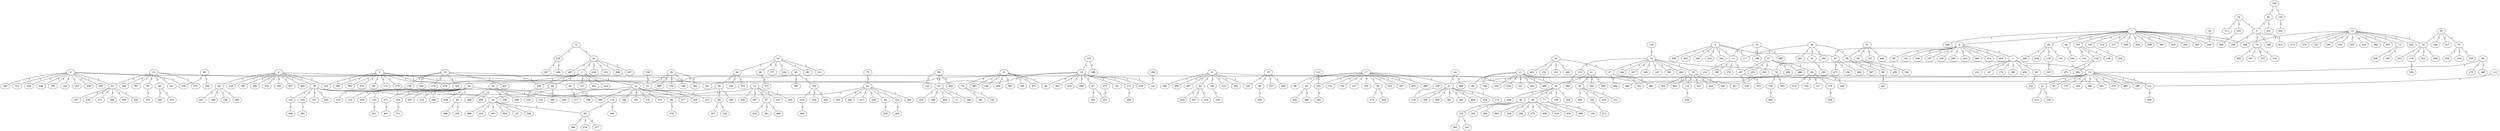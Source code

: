 graph {
	0 [label=0]
	63 [label=63]
	103 [label=103]
	121 [label=121]
	134 [label=134]
	144 [label=144]
	193 [label=193]
	208 [label=208]
	220 [label=220]
	240 [label=240]
	313 [label=313]
	435 [label=435]
	446 [label=446]
	1 [label=1]
	10 [label=10]
	76 [label=76]
	95 [label=95]
	142 [label=142]
	147 [label=147]
	178 [label=178]
	180 [label=180]
	436 [label=436]
	2 [label=2]
	22 [label=22]
	64 [label=64]
	137 [label=137]
	228 [label=228]
	364 [label=364]
	414 [label=414]
	476 [label=476]
	3 [label=3]
	53 [label=53]
	65 [label=65]
	69 [label=69]
	172 [label=172]
	225 [label=225]
	275 [label=275]
	283 [label=283]
	323 [label=323]
	410 [label=410]
	4 [label=4]
	21 [label=21]
	47 [label=47]
	117 [label=117]
	184 [label=184]
	213 [label=213]
	342 [label=342]
	359 [label=359]
	452 [label=452]
	5 [label=5]
	74 [label=74]
	186 [label=186]
	244 [label=244]
	413 [label=413]
	6 [label=6]
	18 [label=18]
	50 [label=50]
	84 [label=84]
	128 [label=128]
	185 [label=185]
	206 [label=206]
	316 [label=316]
	326 [label=326]
	407 [label=407]
	449 [label=449]
	7 [label=7]
	9 [label=9]
	39 [label=39]
	94 [label=94]
	101 [label=101]
	145 [label=145]
	214 [label=214]
	217 [label=217]
	250 [label=250]
	268 [label=268]
	304 [label=304]
	339 [label=339]
	385 [label=385]
	425 [label=425]
	434 [label=434]
	459 [label=459]
	461 [label=461]
	498 [label=498]
	8 [label=8]
	82 [label=82]
	140 [label=140]
	169 [label=169]
	223 [label=223]
	262 [label=262]
	280 [label=280]
	358 [label=358]
	395 [label=395]
	487 [label=487]
	99 [label=99]
	155 [label=155]
	196 [label=196]
	197 [label=197]
	236 [label=236]
	265 [label=265]
	422 [label=422]
	460 [label=460]
	474 [label=474]
	494 [label=494]
	27 [label=27]
	51 [label=51]
	97 [label=97]
	170 [label=170]
	259 [label=259]
	286 [label=286]
	291 [label=291]
	351 [label=351]
	374 [label=374]
	380 [label=380]
	390 [label=390]
	11 [label=11]
	87 [label=87]
	257 [label=257]
	302 [label=302]
	356 [label=356]
	387 [label=387]
	445 [label=445]
	12 [label=12]
	26 [label=26]
	89 [label=89]
	159 [label=159]
	202 [label=202]
	239 [label=239]
	251 [label=251]
	453 [label=453]
	468 [label=468]
	13 [label=13]
	52 [label=52]
	73 [label=73]
	245 [label=245]
	273 [label=273]
	278 [label=278]
	321 [label=321]
	340 [label=340]
	350 [label=350]
	355 [label=355]
	423 [label=423]
	442 [label=442]
	451 [label=451]
	14 [label=14]
	67 [label=67]
	86 [label=86]
	115 [label=115]
	131 [label=131]
	161 [label=161]
	241 [label=241]
	329 [label=329]
	403 [label=403]
	415 [label=415]
	440 [label=440]
	15 [label=15]
	19 [label=19]
	37 [label=37]
	113 [label=113]
	146 [label=146]
	187 [label=187]
	243 [label=243]
	247 [label=247]
	381 [label=381]
	463 [label=463]
	16 [label=16]
	62 [label=62]
	162 [label=162]
	221 [label=221]
	274 [label=274]
	292 [label=292]
	397 [label=397]
	17 [label=17]
	45 [label=45]
	88 [label=88]
	93 [label=93]
	143 [label=143]
	151 [label=151]
	192 [label=192]
	227 [label=227]
	276 [label=276]
	314 [label=314]
	367 [label=367]
	455 [label=455]
	489 [label=489]
	23 [label=23]
	66 [label=66]
	123 [label=123]
	150 [label=150]
	337 [label=337]
	432 [label=432]
	112 [label=112]
	301 [label=301]
	345 [label=345]
	354 [label=354]
	433 [label=433]
	444 [label=444]
	20 [label=20]
	246 [label=246]
	332 [label=332]
	348 [label=348]
	457 [label=457]
	497 [label=497]
	107 [label=107]
	132 [label=132]
	190 [label=190]
	370 [label=370]
	108 [label=108]
	191 [label=191]
	219 [label=219]
	270 [label=270]
	315 [label=315]
	377 [label=377]
	389 [label=389]
	430 [label=430]
	68 [label=68]
	157 [label=157]
	200 [label=200]
	288 [label=288]
	416 [label=416]
	447 [label=447]
	454 [label=454]
	24 [label=24]
	266 [label=266]
	269 [label=269]
	298 [label=298]
	405 [label=405]
	25 [label=25]
	70 [label=70]
	194 [label=194]
	317 [label=317]
	30 [label=30]
	36 [label=36]
	77 [label=77]
	109 [label=109]
	318 [label=318]
	408 [label=408]
	226 [label=226]
	412 [label=412]
	28 [label=28]
	139 [label=139]
	248 [label=248]
	392 [label=392]
	399 [label=399]
	29 [label=29]
	85 [label=85]
	110 [label=110]
	135 [label=135]
	171 [label=171]
	205 [label=205]
	307 [label=307]
	310 [label=310]
	328 [label=328]
	384 [label=384]
	429 [label=429]
	102 [label=102]
	252 [label=252]
	284 [label=284]
	31 [label=31]
	78 [label=78]
	148 [label=148]
	164 [label=164]
	365 [label=365]
	404 [label=404]
	465 [label=465]
	471 [label=471]
	32 [label=32]
	33 [label=33]
	129 [label=129]
	168 [label=168]
	183 [label=183]
	373 [label=373]
	401 [label=401]
	34 [label=34]
	174 [label=174]
	312 [label=312]
	400 [label=400]
	462 [label=462]
	35 [label=35]
	199 [label=199]
	480 [label=480]
	264 [label=264]
	299 [label=299]
	375 [label=375]
	398 [label=398]
	418 [label=418]
	479 [label=479]
	483 [label=483]
	391 [label=391]
	481 [label=481]
	484 [label=484]
	38 [label=38]
	60 [label=60]
	189 [label=189]
	119 [label=119]
	152 [label=152]
	306 [label=306]
	478 [label=478]
	40 [label=40]
	100 [label=100]
	249 [label=249]
	41 [label=41]
	43 [label=43]
	303 [label=303]
	305 [label=305]
	42 [label=42]
	92 [label=92]
	195 [label=195]
	222 [label=222]
	263 [label=263]
	293 [label=293]
	382 [label=382]
	417 [label=417]
	124 [label=124]
	229 [label=229]
	311 [label=311]
	360 [label=360]
	44 [label=44]
	488 [label=488]
	279 [label=279]
	424 [label=424]
	46 [label=46]
	56 [label=56]
	91 [label=91]
	204 [label=204]
	491 [label=491]
	156 [label=156]
	402 [label=402]
	475 [label=475]
	48 [label=48]
	238 [label=238]
	333 [label=333]
	49 [label=49]
	173 [label=173]
	448 [label=448]
	71 [label=71]
	188 [label=188]
	203 [label=203]
	386 [label=386]
	485 [label=485]
	118 [label=118]
	175 [label=175]
	300 [label=300]
	320 [label=320]
	341 [label=341]
	343 [label=343]
	456 [label=456]
	470 [label=470]
	163 [label=163]
	179 [label=179]
	322 [label=322]
	369 [label=369]
	215 [label=215]
	54 [label=54]
	90 [label=90]
	177 [label=177]
	234 [label=234]
	281 [label=281]
	411 [label=411]
	55 [label=55]
	58 [label=58]
	237 [label=237]
	469 [label=469]
	98 [label=98]
	267 [label=267]
	57 [label=57]
	59 [label=59]
	233 [label=233]
	363 [label=363]
	458 [label=458]
	466 [label=466]
	290 [label=290]
	127 [label=127]
	176 [label=176]
	209 [label=209]
	210 [label=210]
	334 [label=334]
	242 [label=242]
	357 [label=357]
	61 [label=61]
	96 [label=96]
	167 [label=167]
	490 [label=490]
	253 [label=253]
	207 [label=207]
	230 [label=230]
	271 [label=271]
	308 [label=308]
	309 [label=309]
	426 [label=426]
	166 [label=166]
	235 [label=235]
	277 [label=277]
	396 [label=396]
	378 [label=378]
	201 [label=201]
	352 [label=352]
	366 [label=366]
	376 [label=376]
	477 [label=477]
	232 [label=232]
	258 [label=258]
	439 [label=439]
	72 [label=72]
	125 [label=125]
	160 [label=160]
	406 [label=406]
	297 [label=297]
	327 [label=327]
	379 [label=379]
	482 [label=482]
	75 [label=75]
	136 [label=136]
	282 [label=282]
	120 [label=120]
	289 [label=289]
	141 [label=141]
	181 [label=181]
	79 [label=79]
	105 [label=105]
	211 [label=211]
	80 [label=80]
	255 [label=255]
	81 [label=81]
	431 [label=431]
	216 [label=216]
	419 [label=419]
	427 [label=427]
	83 [label=83]
	153 [label=153]
	409 [label=409]
	149 [label=149]
	285 [label=285]
	437 [label=437]
	486 [label=486]
	296 [label=296]
	335 [label=335]
	324 [label=324]
	361 [label=361]
	499 [label=499]
	372 [label=372]
	295 [label=295]
	218 [label=218]
	224 [label=224]
	260 [label=260]
	344 [label=344]
	331 [label=331]
	336 [label=336]
	450 [label=450]
	347 [label=347]
	104 [label=104]
	254 [label=254]
	420 [label=420]
	116 [label=116]
	126 [label=126]
	231 [label=231]
	261 [label=261]
	383 [label=383]
	294 [label=294]
	368 [label=368]
	106 [label=106]
	133 [label=133]
	138 [label=138]
	319 [label=319]
	111 [label=111]
	338 [label=338]
	492 [label=492]
	114 [label=114]
	394 [label=394]
	388 [label=388]
	362 [label=362]
	472 [label=472]
	325 [label=325]
	496 [label=496]
	122 [label=122]
	349 [label=349]
	346 [label=346]
	272 [label=272]
	287 [label=287]
	464 [label=464]
	154 [label=154]
	130 [label=130]
	441 [label=441]
	421 [label=421]
	443 [label=443]
	256 [label=256]
	182 [label=182]
	428 [label=428]
	393 [label=393]
	158 [label=158]
	353 [label=353]
	495 [label=495]
	165 [label=165]
	467 [label=467]
	438 [label=438]
	330 [label=330]
	198 [label=198]
	371 [label=371]
	212 [label=212]
	493 [label=493]
	473 [label=473]
	0 -- 63 [label=1]
	0 -- 103 [label=1]
	0 -- 121 [label=1]
	0 -- 134 [label=1]
	0 -- 144 [label=1]
	0 -- 193 [label=1]
	0 -- 208 [label=1]
	0 -- 220 [label=1]
	0 -- 240 [label=1]
	0 -- 313 [label=1]
	0 -- 435 [label=1]
	0 -- 446 [label=1]
	1 -- 10 [label=1]
	1 -- 76 [label=1]
	1 -- 95 [label=1]
	1 -- 142 [label=1]
	1 -- 147 [label=1]
	1 -- 178 [label=1]
	1 -- 180 [label=1]
	1 -- 436 [label=1]
	2 -- 22 [label=1]
	2 -- 64 [label=1]
	2 -- 137 [label=1]
	2 -- 228 [label=1]
	2 -- 364 [label=1]
	2 -- 414 [label=1]
	2 -- 476 [label=1]
	3 -- 53 [label=1]
	3 -- 65 [label=1]
	3 -- 69 [label=1]
	3 -- 172 [label=1]
	3 -- 225 [label=1]
	3 -- 275 [label=1]
	3 -- 283 [label=1]
	3 -- 323 [label=1]
	3 -- 410 [label=1]
	3 -- 476 [label=1]
	4 -- 21 [label=1]
	4 -- 47 [label=1]
	4 -- 117 [label=1]
	4 -- 184 [label=1]
	4 -- 213 [label=1]
	4 -- 342 [label=1]
	4 -- 359 [label=1]
	4 -- 452 [label=1]
	5 -- 74 [label=1]
	5 -- 186 [label=1]
	5 -- 244 [label=1]
	5 -- 413 [label=1]
	6 -- 18 [label=1]
	6 -- 50 [label=1]
	6 -- 84 [label=1]
	6 -- 128 [label=1]
	6 -- 185 [label=1]
	6 -- 206 [label=1]
	6 -- 225 [label=1]
	6 -- 316 [label=1]
	6 -- 326 [label=1]
	6 -- 407 [label=1]
	6 -- 449 [label=1]
	7 -- 9 [label=1]
	7 -- 39 [label=1]
	7 -- 94 [label=1]
	7 -- 101 [label=1]
	7 -- 145 [label=1]
	7 -- 214 [label=1]
	7 -- 217 [label=1]
	7 -- 244 [label=1]
	7 -- 250 [label=1]
	7 -- 268 [label=1]
	7 -- 304 [label=1]
	7 -- 339 [label=1]
	7 -- 385 [label=1]
	7 -- 425 [label=1]
	7 -- 434 [label=1]
	7 -- 459 [label=1]
	7 -- 461 [label=1]
	7 -- 498 [label=1]
	8 -- 82 [label=1]
	8 -- 140 [label=1]
	8 -- 169 [label=1]
	8 -- 223 [label=1]
	8 -- 262 [label=1]
	8 -- 280 [label=1]
	8 -- 358 [label=1]
	8 -- 395 [label=1]
	8 -- 487 [label=1]
	9 -- 1 [label=1]
	9 -- 47 [label=1]
	9 -- 99 [label=1]
	9 -- 155 [label=1]
	9 -- 196 [label=1]
	9 -- 197 [label=1]
	9 -- 236 [label=1]
	9 -- 265 [label=1]
	9 -- 422 [label=1]
	9 -- 460 [label=1]
	9 -- 474 [label=1]
	9 -- 494 [label=1]
	10 -- 27 [label=1]
	10 -- 51 [label=1]
	10 -- 97 [label=1]
	10 -- 121 [label=1]
	10 -- 170 [label=1]
	10 -- 259 [label=1]
	10 -- 286 [label=1]
	10 -- 291 [label=1]
	10 -- 351 [label=1]
	10 -- 374 [label=1]
	10 -- 380 [label=1]
	10 -- 390 [label=1]
	10 -- 395 [label=1]
	11 -- 87 [label=1]
	11 -- 257 [label=1]
	11 -- 302 [label=1]
	11 -- 356 [label=1]
	11 -- 387 [label=1]
	11 -- 445 [label=1]
	12 -- 26 [label=1]
	12 -- 89 [label=1]
	12 -- 159 [label=1]
	12 -- 202 [label=1]
	12 -- 239 [label=1]
	12 -- 251 [label=1]
	12 -- 351 [label=1]
	12 -- 453 [label=1]
	12 -- 468 [label=1]
	13 -- 52 [label=1]
	13 -- 73 [label=1]
	13 -- 245 [label=1]
	13 -- 273 [label=1]
	13 -- 278 [label=1]
	13 -- 321 [label=1]
	13 -- 340 [label=1]
	13 -- 350 [label=1]
	13 -- 355 [label=1]
	13 -- 423 [label=1]
	13 -- 442 [label=1]
	13 -- 451 [label=1]
	13 -- 459 [label=1]
	14 -- 50 [label=1]
	14 -- 67 [label=1]
	14 -- 86 [label=1]
	14 -- 115 [label=1]
	14 -- 131 [label=1]
	14 -- 161 [label=1]
	14 -- 241 [label=1]
	14 -- 329 [label=1]
	14 -- 403 [label=1]
	14 -- 415 [label=1]
	14 -- 440 [label=1]
	15 -- 19 [label=1]
	15 -- 37 [label=1]
	15 -- 76 [label=1]
	15 -- 113 [label=1]
	15 -- 146 [label=1]
	15 -- 187 [label=1]
	15 -- 243 [label=1]
	15 -- 247 [label=1]
	15 -- 381 [label=1]
	15 -- 463 [label=1]
	16 -- 62 [label=1]
	16 -- 63 [label=1]
	16 -- 161 [label=1]
	16 -- 162 [label=1]
	16 -- 221 [label=1]
	16 -- 274 [label=1]
	16 -- 292 [label=1]
	16 -- 397 [label=1]
	17 -- 45 [label=1]
	17 -- 51 [label=1]
	17 -- 88 [label=1]
	17 -- 93 [label=1]
	17 -- 143 [label=1]
	17 -- 151 [label=1]
	17 -- 192 [label=1]
	17 -- 227 [label=1]
	17 -- 276 [label=1]
	17 -- 314 [label=1]
	17 -- 367 [label=1]
	17 -- 455 [label=1]
	17 -- 489 [label=1]
	18 -- 23 [label=1]
	18 -- 66 [label=1]
	18 -- 123 [label=1]
	18 -- 150 [label=1]
	18 -- 337 [label=1]
	18 -- 432 [label=1]
	18 -- 445 [label=1]
	19 -- 112 [label=1]
	19 -- 301 [label=1]
	19 -- 345 [label=1]
	19 -- 354 [label=1]
	19 -- 433 [label=1]
	19 -- 444 [label=1]
	20 -- 2 [label=1]
	20 -- 246 [label=1]
	20 -- 332 [label=1]
	20 -- 348 [label=1]
	20 -- 457 [label=1]
	20 -- 497 [label=1]
	21 -- 107 [label=1]
	21 -- 132 [label=1]
	21 -- 190 [label=1]
	21 -- 370 [label=1]
	22 -- 108 [label=1]
	22 -- 191 [label=1]
	22 -- 219 [label=1]
	22 -- 270 [label=1]
	22 -- 315 [label=1]
	22 -- 377 [label=1]
	22 -- 389 [label=1]
	22 -- 430 [label=1]
	23 -- 68 [label=1]
	23 -- 157 [label=1]
	23 -- 200 [label=1]
	23 -- 288 [label=1]
	23 -- 416 [label=1]
	23 -- 447 [label=1]
	23 -- 454 [label=1]
	24 -- 266 [label=1]
	24 -- 269 [label=1]
	24 -- 298 [label=1]
	24 -- 389 [label=1]
	24 -- 405 [label=1]
	25 -- 52 [label=1]
	25 -- 70 [label=1]
	25 -- 194 [label=1]
	25 -- 317 [label=1]
	26 -- 30 [label=1]
	26 -- 36 [label=1]
	26 -- 77 [label=1]
	26 -- 109 [label=1]
	26 -- 318 [label=1]
	26 -- 408 [label=1]
	27 -- 226 [label=1]
	27 -- 412 [label=1]
	28 -- 53 [label=1]
	28 -- 139 [label=1]
	28 -- 248 [label=1]
	28 -- 392 [label=1]
	28 -- 399 [label=1]
	29 -- 85 [label=1]
	29 -- 110 [label=1]
	29 -- 135 [label=1]
	29 -- 171 [label=1]
	29 -- 205 [label=1]
	29 -- 219 [label=1]
	29 -- 307 [label=1]
	29 -- 310 [label=1]
	29 -- 328 [label=1]
	29 -- 384 [label=1]
	29 -- 429 [label=1]
	30 -- 102 [label=1]
	30 -- 252 [label=1]
	30 -- 284 [label=1]
	31 -- 78 [label=1]
	31 -- 86 [label=1]
	31 -- 148 [label=1]
	31 -- 164 [label=1]
	31 -- 365 [label=1]
	31 -- 404 [label=1]
	31 -- 465 [label=1]
	31 -- 471 [label=1]
	32 -- 250 [label=1]
	33 -- 129 [label=1]
	33 -- 168 [label=1]
	33 -- 183 [label=1]
	33 -- 228 [label=1]
	33 -- 373 [label=1]
	33 -- 401 [label=1]
	34 -- 37 [label=1]
	34 -- 174 [label=1]
	34 -- 312 [label=1]
	34 -- 400 [label=1]
	34 -- 462 [label=1]
	35 -- 21 [label=1]
	35 -- 199 [label=1]
	35 -- 480 [label=1]
	36 -- 264 [label=1]
	36 -- 299 [label=1]
	36 -- 375 [label=1]
	36 -- 398 [label=1]
	36 -- 418 [label=1]
	36 -- 479 [label=1]
	36 -- 483 [label=1]
	37 -- 391 [label=1]
	37 -- 481 [label=1]
	37 -- 484 [label=1]
	38 -- 23 [label=1]
	38 -- 60 [label=1]
	38 -- 189 [label=1]
	39 -- 119 [label=1]
	39 -- 152 [label=1]
	39 -- 306 [label=1]
	39 -- 478 [label=1]
	40 -- 65 [label=1]
	40 -- 100 [label=1]
	40 -- 249 [label=1]
	41 -- 26 [label=1]
	41 -- 43 [label=1]
	41 -- 303 [label=1]
	41 -- 305 [label=1]
	42 -- 66 [label=1]
	42 -- 92 [label=1]
	42 -- 195 [label=1]
	42 -- 222 [label=1]
	42 -- 263 [label=1]
	42 -- 293 [label=1]
	42 -- 382 [label=1]
	42 -- 417 [label=1]
	43 -- 124 [label=1]
	43 -- 229 [label=1]
	43 -- 311 [label=1]
	43 -- 360 [label=1]
	44 -- 51 [label=1]
	44 -- 488 [label=1]
	45 -- 279 [label=1]
	45 -- 424 [label=1]
	46 -- 56 [label=1]
	46 -- 91 [label=1]
	46 -- 117 [label=1]
	46 -- 204 [label=1]
	46 -- 491 [label=1]
	47 -- 156 [label=1]
	47 -- 402 [label=1]
	47 -- 475 [label=1]
	48 -- 38 [label=1]
	48 -- 238 [label=1]
	48 -- 333 [label=1]
	49 -- 10 [label=1]
	49 -- 173 [label=1]
	49 -- 448 [label=1]
	50 -- 71 [label=1]
	50 -- 188 [label=1]
	50 -- 203 [label=1]
	50 -- 386 [label=1]
	50 -- 485 [label=1]
	51 -- 118 [label=1]
	51 -- 175 [label=1]
	51 -- 300 [label=1]
	51 -- 320 [label=1]
	51 -- 341 [label=1]
	51 -- 343 [label=1]
	51 -- 456 [label=1]
	51 -- 470 [label=1]
	52 -- 163 [label=1]
	52 -- 179 [label=1]
	52 -- 322 [label=1]
	52 -- 369 [label=1]
	53 -- 215 [label=1]
	54 -- 48 [label=1]
	54 -- 90 [label=1]
	54 -- 177 [label=1]
	54 -- 234 [label=1]
	54 -- 281 [label=1]
	54 -- 411 [label=1]
	55 -- 58 [label=1]
	55 -- 169 [label=1]
	55 -- 237 [label=1]
	55 -- 469 [label=1]
	56 -- 98 [label=1]
	56 -- 267 [label=1]
	57 -- 59 [label=1]
	57 -- 107 [label=1]
	57 -- 233 [label=1]
	57 -- 363 [label=1]
	57 -- 458 [label=1]
	57 -- 466 [label=1]
	58 -- 290 [label=1]
	59 -- 127 [label=1]
	59 -- 176 [label=1]
	59 -- 209 [label=1]
	59 -- 210 [label=1]
	59 -- 334 [label=1]
	60 -- 242 [label=1]
	60 -- 357 [label=1]
	61 -- 56 [label=1]
	61 -- 96 [label=1]
	61 -- 167 [label=1]
	61 -- 490 [label=1]
	62 -- 253 [label=1]
	63 -- 207 [label=1]
	63 -- 230 [label=1]
	63 -- 271 [label=1]
	63 -- 308 [label=1]
	63 -- 309 [label=1]
	63 -- 426 [label=1]
	64 -- 166 [label=1]
	64 -- 235 [label=1]
	65 -- 277 [label=1]
	65 -- 396 [label=1]
	66 -- 378 [label=1]
	67 -- 201 [label=1]
	67 -- 352 [label=1]
	68 -- 366 [label=1]
	68 -- 376 [label=1]
	68 -- 477 [label=1]
	70 -- 232 [label=1]
	70 -- 258 [label=1]
	70 -- 439 [label=1]
	72 -- 20 [label=1]
	72 -- 125 [label=1]
	73 -- 160 [label=1]
	73 -- 406 [label=1]
	74 -- 297 [label=1]
	74 -- 327 [label=1]
	74 -- 379 [label=1]
	74 -- 482 [label=1]
	75 -- 42 [label=1]
	76 -- 136 [label=1]
	76 -- 282 [label=1]
	77 -- 120 [label=1]
	77 -- 289 [label=1]
	78 -- 141 [label=1]
	78 -- 181 [label=1]
	79 -- 5 [label=1]
	79 -- 105 [label=1]
	79 -- 211 [label=1]
	80 -- 134 [label=1]
	80 -- 255 [label=1]
	81 -- 5 [label=1]
	81 -- 431 [label=1]
	82 -- 216 [label=1]
	82 -- 419 [label=1]
	82 -- 427 [label=1]
	83 -- 50 [label=1]
	83 -- 153 [label=1]
	83 -- 409 [label=1]
	84 -- 149 [label=1]
	84 -- 285 [label=1]
	84 -- 437 [label=1]
	84 -- 486 [label=1]
	85 -- 296 [label=1]
	85 -- 335 [label=1]
	87 -- 324 [label=1]
	87 -- 361 [label=1]
	87 -- 499 [label=1]
	90 -- 372 [label=1]
	91 -- 295 [label=1]
	92 -- 218 [label=1]
	93 -- 224 [label=1]
	93 -- 260 [label=1]
	94 -- 344 [label=1]
	95 -- 331 [label=1]
	96 -- 336 [label=1]
	96 -- 450 [label=1]
	98 -- 347 [label=1]
	100 -- 104 [label=1]
	100 -- 254 [label=1]
	100 -- 420 [label=1]
	101 -- 116 [label=1]
	101 -- 126 [label=1]
	101 -- 231 [label=1]
	102 -- 261 [label=1]
	102 -- 383 [label=1]
	104 -- 294 [label=1]
	105 -- 368 [label=1]
	106 -- 81 [label=1]
	106 -- 133 [label=1]
	107 -- 138 [label=1]
	107 -- 319 [label=1]
	111 -- 121 [label=1]
	112 -- 338 [label=1]
	113 -- 492 [label=1]
	114 -- 68 [label=1]
	114 -- 394 [label=1]
	115 -- 388 [label=1]
	116 -- 362 [label=1]
	116 -- 472 [label=1]
	119 -- 325 [label=1]
	121 -- 496 [label=1]
	122 -- 14 [label=1]
	122 -- 349 [label=1]
	123 -- 346 [label=1]
	124 -- 272 [label=1]
	125 -- 287 [label=1]
	125 -- 464 [label=1]
	129 -- 154 [label=1]
	130 -- 15 [label=1]
	133 -- 441 [label=1]
	135 -- 421 [label=1]
	136 -- 443 [label=1]
	140 -- 256 [label=1]
	143 -- 182 [label=1]
	145 -- 428 [label=1]
	150 -- 393 [label=1]
	158 -- 53 [label=1]
	162 -- 353 [label=1]
	162 -- 495 [label=1]
	165 -- 118 [label=1]
	171 -- 467 [label=1]
	176 -- 438 [label=1]
	179 -- 330 [label=1]
	198 -- 131 [label=1]
	205 -- 371 [label=1]
	212 -- 143 [label=1]
	222 -- 493 [label=1]
	473 -- 201 [label=1]
}
